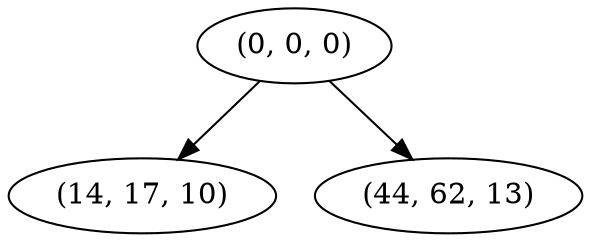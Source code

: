 digraph tree {
    "(0, 0, 0)";
    "(14, 17, 10)";
    "(44, 62, 13)";
    "(0, 0, 0)" -> "(14, 17, 10)";
    "(0, 0, 0)" -> "(44, 62, 13)";
}
